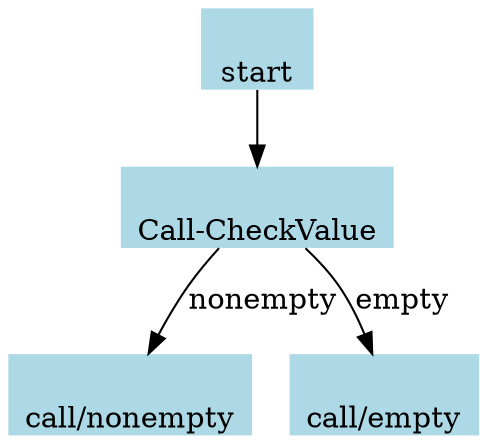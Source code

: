 digraph pl1_bottom_plaintext {
  rankdir=TD;
  node [color=lightblue,style=filled,shape=plaintext,labelloc=b,height=0.3];
  s [label="\nstart",image="../../../icons/pipeline_start_node.gif"];
  ccv [label="\nCall-CheckValue",image="../../../icons/pipeline_call_node.gif"];
  cne [label="\ncall/nonempty",image="../../../icons/pipeline_interaction_node.gif"];
  ce [label="\ncall/empty",image="../../../icons/pipeline_interaction_node.gif"];

  //Edges
  s -> ccv;
  ccv -> cne [label="nonempty"];
  ccv -> ce [label="empty"];
}

